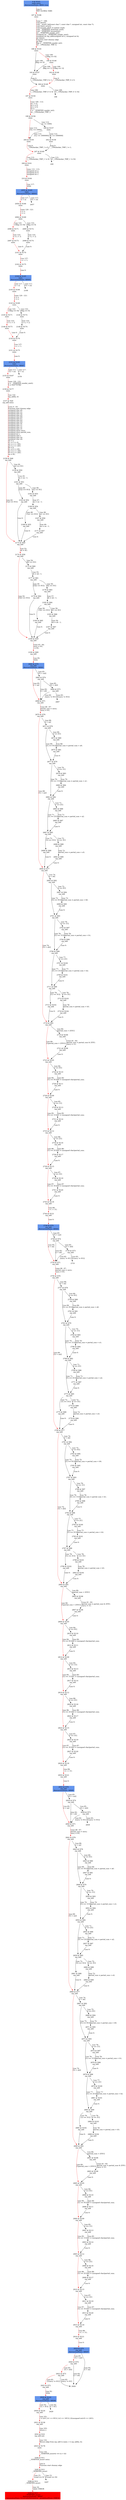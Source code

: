 digraph ARG {
node [style="filled" shape="box" color="white"]
0 [fillcolor="cornflowerblue" label="0 @ N141\nmain entry\nAbstractionState: ABS0: true\n" id="0"]
187 [label="187 @ N186\nmain\n" id="187"]
188 [label="188 @ N145\nmain\n" id="188"]
193 [label="193 @ N147\nmain\n" id="193"]
196 [label="196 @ N149\nmain\n" id="196"]
197 [label="197 @ N150\nmain\n" id="197"]
199 [label="199 @ N156\nmain\n" id="199"]
204 [label="204 @ N159\nmain\n" id="204"]
207 [label="207 @ N160\nmain\n" id="207"]
208 [label="208 @ N161\nmain\n" id="208"]
210 [label="210 @ N164\nmain\n" id="210"]
2055 [fillcolor="cornflowerblue" label="2055 @ N165\nmain\nAbstractionState: ABS63\n" id="2055"]
2056 [label="2056 @ N166\nmain\n" id="2056"]
2094 [label="2094 @ N169\nmain\n" id="2094"]
2096 [label="2096 @ N171\nmain\n" id="2096"]
2097 [label="2097 @ N173\nmain\n" id="2097"]
2101 [label="2101 @ N170\nmain\n" id="2101"]
2102 [label="2102 @ N175\nmain\n" id="2102"]
2104 [fillcolor="cornflowerblue" label="2104 @ N165\nmain\nAbstractionState: ABS65\n" id="2104"]
2105 [label="2105 @ N166\nmain\n" id="2105"]
2143 [label="2143 @ N169\nmain\n" id="2143"]
2145 [label="2145 @ N171\nmain\n" id="2145"]
2146 [label="2146 @ N173\nmain\n" id="2146"]
2150 [label="2150 @ N170\nmain\n" id="2150"]
2151 [label="2151 @ N175\nmain\n" id="2151"]
2153 [fillcolor="cornflowerblue" label="2153 @ N165\nmain\nAbstractionState: ABS67\n" id="2153"]
2155 [label="2155 @ N167\nmain\n" id="2155"]
2156 [label="2156 @ N177\nmain\n" id="2156"]
2157 [label="2157 @ N20\nmp_add entry\n" id="2157"]
2158 [label="2158 @ N48\nmp_add\n" id="2158"]
2173 [label="2173 @ N49\nmp_add\n" id="2173"]
2174 [label="2174 @ N58\nmp_add\n" id="2174"]
2189 [label="2189 @ N59\nmp_add\n" id="2189"]
2190 [label="2190 @ N69\nmp_add\n" id="2190"]
2660 [fillcolor="cornflowerblue" label="2660 @ N70\nmp_add\nAbstractionState: ABS81\n" id="2660"]
2668 [label="2668 @ N71\nmp_add\n" id="2668"]
2670 [label="2670 @ N76\nmp_add\n" id="2670"]
2694 [label="2694 @ N77\nmp_add\n" id="2694"]
2718 [label="2718 @ N91\nmp_add\n" id="2718"]
2723 [label="2723 @ N105\nmp_add\n" id="2723"]
2728 [label="2728 @ N109\nmp_add\n" id="2728"]
2733 [label="2733 @ N112\nmp_add\n" id="2733"]
2738 [label="2738 @ N115\nmp_add\n" id="2738"]
2743 [label="2743 @ N118\nmp_add\n" id="2743"]
2744 [label="2744 @ N121\nmp_add\n" id="2744"]
2746 [fillcolor="cornflowerblue" label="2746 @ N70\nmp_add\nAbstractionState: ABS83\n" id="2746"]
2754 [label="2754 @ N71\nmp_add\n" id="2754"]
2756 [label="2756 @ N76\nmp_add\n" id="2756"]
2780 [label="2780 @ N77\nmp_add\n" id="2780"]
2804 [label="2804 @ N91\nmp_add\n" id="2804"]
2809 [label="2809 @ N105\nmp_add\n" id="2809"]
2814 [label="2814 @ N109\nmp_add\n" id="2814"]
2819 [label="2819 @ N112\nmp_add\n" id="2819"]
2824 [label="2824 @ N115\nmp_add\n" id="2824"]
2829 [label="2829 @ N118\nmp_add\n" id="2829"]
2830 [label="2830 @ N121\nmp_add\n" id="2830"]
2832 [fillcolor="cornflowerblue" label="2832 @ N70\nmp_add\nAbstractionState: ABS85\n" id="2832"]
2840 [label="2840 @ N71\nmp_add\n" id="2840"]
2842 [label="2842 @ N76\nmp_add\n" id="2842"]
2866 [label="2866 @ N77\nmp_add\n" id="2866"]
2890 [label="2890 @ N91\nmp_add\n" id="2890"]
2895 [label="2895 @ N105\nmp_add\n" id="2895"]
2900 [label="2900 @ N109\nmp_add\n" id="2900"]
2905 [label="2905 @ N112\nmp_add\n" id="2905"]
2910 [label="2910 @ N115\nmp_add\n" id="2910"]
2915 [label="2915 @ N118\nmp_add\n" id="2915"]
2916 [label="2916 @ N121\nmp_add\n" id="2916"]
2918 [fillcolor="cornflowerblue" label="2918 @ N70\nmp_add\nAbstractionState: ABS87\n" id="2918"]
2920 [label="2920 @ N74\nmp_add\n" id="2920"]
2922 [label="2922 @ N73\nmp_add\n" id="2922"]
2925 [label="2925 @ N72\nmp_add\n" id="2925"]
2928 [fillcolor="cornflowerblue" label="2928 @ N122\nmp_add\nAbstractionState: ABS88\n" id="2928"]
2930 [label="2930 @ N124\nmp_add\n" id="2930"]
2931 [label="2931 @ N138\nmp_add\n" id="2931"]
2932 [label="2932 @ N19\nmp_add exit\n" id="2932"]
2933 [label="2933 @ N178\nmain\n" id="2933"]
3294 [label="3294 @ N11\n__VERIFIER_assert entry\n" id="3294"]
3295 [label="3295 @ N12\n__VERIFIER_assert\n" id="3295"]
3296 [label="3296 @ N14\n__VERIFIER_assert\n" id="3296"]
3299 [fillcolor="red" label="3299 @ N15\n__VERIFIER_assert\nAbstractionState: ABS97\n AutomatonState: ErrorLabelAutomaton: _predefinedState_ERROR\n" id="3299"]
2911 [label="2911 @ N119\nmp_add\n" id="2911"]
2913 [label="2913 @ N120\nmp_add\n" id="2913"]
2906 [label="2906 @ N116\nmp_add\n" id="2906"]
2908 [label="2908 @ N117\nmp_add\n" id="2908"]
2901 [label="2901 @ N113\nmp_add\n" id="2901"]
2903 [label="2903 @ N114\nmp_add\n" id="2903"]
2896 [label="2896 @ N110\nmp_add\n" id="2896"]
2898 [label="2898 @ N111\nmp_add\n" id="2898"]
2891 [label="2891 @ N106\nmp_add\n" id="2891"]
2893 [label="2893 @ N108\nmp_add\n" id="2893"]
2867 [label="2867 @ N92\nmp_add\n" id="2867"]
2873 [label="2873 @ N93\nmp_add\n" id="2873"]
2878 [label="2878 @ N96\nmp_add\n" id="2878"]
2883 [label="2883 @ N99\nmp_add\n" id="2883"]
2885 [label="2885 @ N102\nmp_add\n" id="2885"]
2884 [label="2884 @ N103\nmp_add\n" id="2884"]
2888 [label="2888 @ N104\nmp_add\n" id="2888"]
2879 [label="2879 @ N100\nmp_add\n" id="2879"]
2881 [label="2881 @ N101\nmp_add\n" id="2881"]
2874 [label="2874 @ N97\nmp_add\n" id="2874"]
2876 [label="2876 @ N98\nmp_add\n" id="2876"]
2869 [label="2869 @ N94\nmp_add\n" id="2869"]
2871 [label="2871 @ N95\nmp_add\n" id="2871"]
2843 [label="2843 @ N78\nmp_add\n" id="2843"]
2849 [label="2849 @ N79\nmp_add\n" id="2849"]
2854 [label="2854 @ N82\nmp_add\n" id="2854"]
2859 [label="2859 @ N85\nmp_add\n" id="2859"]
2861 [label="2861 @ N88\nmp_add\n" id="2861"]
2860 [label="2860 @ N89\nmp_add\n" id="2860"]
2864 [label="2864 @ N90\nmp_add\n" id="2864"]
2855 [label="2855 @ N86\nmp_add\n" id="2855"]
2857 [label="2857 @ N87\nmp_add\n" id="2857"]
2850 [label="2850 @ N83\nmp_add\n" id="2850"]
2852 [label="2852 @ N84\nmp_add\n" id="2852"]
2845 [label="2845 @ N80\nmp_add\n" id="2845"]
2847 [label="2847 @ N81\nmp_add\n" id="2847"]
2834 [label="2834 @ N74\nmp_add\n" id="2834"]
2836 [label="2836 @ N73\nmp_add\n" id="2836"]
2825 [label="2825 @ N119\nmp_add\n" id="2825"]
2827 [label="2827 @ N120\nmp_add\n" id="2827"]
2820 [label="2820 @ N116\nmp_add\n" id="2820"]
2822 [label="2822 @ N117\nmp_add\n" id="2822"]
2815 [label="2815 @ N113\nmp_add\n" id="2815"]
2817 [label="2817 @ N114\nmp_add\n" id="2817"]
2810 [label="2810 @ N110\nmp_add\n" id="2810"]
2812 [label="2812 @ N111\nmp_add\n" id="2812"]
2805 [label="2805 @ N106\nmp_add\n" id="2805"]
2807 [label="2807 @ N108\nmp_add\n" id="2807"]
2781 [label="2781 @ N92\nmp_add\n" id="2781"]
2787 [label="2787 @ N93\nmp_add\n" id="2787"]
2792 [label="2792 @ N96\nmp_add\n" id="2792"]
2797 [label="2797 @ N99\nmp_add\n" id="2797"]
2799 [label="2799 @ N102\nmp_add\n" id="2799"]
2798 [label="2798 @ N103\nmp_add\n" id="2798"]
2802 [label="2802 @ N104\nmp_add\n" id="2802"]
2793 [label="2793 @ N100\nmp_add\n" id="2793"]
2795 [label="2795 @ N101\nmp_add\n" id="2795"]
2788 [label="2788 @ N97\nmp_add\n" id="2788"]
2790 [label="2790 @ N98\nmp_add\n" id="2790"]
2783 [label="2783 @ N94\nmp_add\n" id="2783"]
2785 [label="2785 @ N95\nmp_add\n" id="2785"]
2757 [label="2757 @ N78\nmp_add\n" id="2757"]
2763 [label="2763 @ N79\nmp_add\n" id="2763"]
2768 [label="2768 @ N82\nmp_add\n" id="2768"]
2773 [label="2773 @ N85\nmp_add\n" id="2773"]
2775 [label="2775 @ N88\nmp_add\n" id="2775"]
2774 [label="2774 @ N89\nmp_add\n" id="2774"]
2778 [label="2778 @ N90\nmp_add\n" id="2778"]
2769 [label="2769 @ N86\nmp_add\n" id="2769"]
2771 [label="2771 @ N87\nmp_add\n" id="2771"]
2764 [label="2764 @ N83\nmp_add\n" id="2764"]
2766 [label="2766 @ N84\nmp_add\n" id="2766"]
2759 [label="2759 @ N80\nmp_add\n" id="2759"]
2761 [label="2761 @ N81\nmp_add\n" id="2761"]
2748 [label="2748 @ N74\nmp_add\n" id="2748"]
2750 [label="2750 @ N73\nmp_add\n" id="2750"]
2739 [label="2739 @ N119\nmp_add\n" id="2739"]
2741 [label="2741 @ N120\nmp_add\n" id="2741"]
2734 [label="2734 @ N116\nmp_add\n" id="2734"]
2736 [label="2736 @ N117\nmp_add\n" id="2736"]
2729 [label="2729 @ N113\nmp_add\n" id="2729"]
2731 [label="2731 @ N114\nmp_add\n" id="2731"]
2724 [label="2724 @ N110\nmp_add\n" id="2724"]
2726 [label="2726 @ N111\nmp_add\n" id="2726"]
2719 [label="2719 @ N106\nmp_add\n" id="2719"]
2721 [label="2721 @ N108\nmp_add\n" id="2721"]
2695 [label="2695 @ N92\nmp_add\n" id="2695"]
2701 [label="2701 @ N93\nmp_add\n" id="2701"]
2706 [label="2706 @ N96\nmp_add\n" id="2706"]
2711 [label="2711 @ N99\nmp_add\n" id="2711"]
2713 [label="2713 @ N102\nmp_add\n" id="2713"]
2712 [label="2712 @ N103\nmp_add\n" id="2712"]
2716 [label="2716 @ N104\nmp_add\n" id="2716"]
2707 [label="2707 @ N100\nmp_add\n" id="2707"]
2709 [label="2709 @ N101\nmp_add\n" id="2709"]
2702 [label="2702 @ N97\nmp_add\n" id="2702"]
2704 [label="2704 @ N98\nmp_add\n" id="2704"]
2697 [label="2697 @ N94\nmp_add\n" id="2697"]
2699 [label="2699 @ N95\nmp_add\n" id="2699"]
2671 [label="2671 @ N78\nmp_add\n" id="2671"]
2677 [label="2677 @ N79\nmp_add\n" id="2677"]
2682 [label="2682 @ N82\nmp_add\n" id="2682"]
2687 [label="2687 @ N85\nmp_add\n" id="2687"]
2689 [label="2689 @ N88\nmp_add\n" id="2689"]
2688 [label="2688 @ N89\nmp_add\n" id="2688"]
2692 [label="2692 @ N90\nmp_add\n" id="2692"]
2683 [label="2683 @ N86\nmp_add\n" id="2683"]
2685 [label="2685 @ N87\nmp_add\n" id="2685"]
2678 [label="2678 @ N83\nmp_add\n" id="2678"]
2680 [label="2680 @ N84\nmp_add\n" id="2680"]
2673 [label="2673 @ N80\nmp_add\n" id="2673"]
2675 [label="2675 @ N81\nmp_add\n" id="2675"]
2662 [label="2662 @ N74\nmp_add\n" id="2662"]
2664 [label="2664 @ N73\nmp_add\n" id="2664"]
2175 [label="2175 @ N60\nmp_add\n" id="2175"]
2177 [label="2177 @ N61\nmp_add\n" id="2177"]
2179 [label="2179 @ N62\nmp_add\n" id="2179"]
2178 [label="2178 @ N63\nmp_add\n" id="2178"]
2182 [label="2182 @ N64\nmp_add\n" id="2182"]
2184 [label="2184 @ N65\nmp_add\n" id="2184"]
2183 [label="2183 @ N66\nmp_add\n" id="2183"]
2187 [label="2187 @ N67\nmp_add\n" id="2187"]
2159 [label="2159 @ N50\nmp_add\n" id="2159"]
2161 [label="2161 @ N51\nmp_add\n" id="2161"]
2163 [label="2163 @ N52\nmp_add\n" id="2163"]
2162 [label="2162 @ N53\nmp_add\n" id="2162"]
2166 [label="2166 @ N54\nmp_add\n" id="2166"]
2168 [label="2168 @ N55\nmp_add\n" id="2168"]
2167 [label="2167 @ N56\nmp_add\n" id="2167"]
2171 [label="2171 @ N57\nmp_add\n" id="2171"]
2144 [label="2144 @ N172\nmain\n" id="2144"]
2148 [label="2148 @ N174\nmain\n" id="2148"]
2095 [label="2095 @ N172\nmain\n" id="2095"]
2099 [label="2099 @ N174\nmain\n" id="2099"]
200 [label="200 @ N157\nmain\n" id="200"]
202 [label="202 @ N158\nmain\n" id="202"]
190 [label="190 @ N146\nmain\n" id="190"]
192 [label="192 @ N148\nmain\n" id="192"]
0 -> 187 [color="red" label="Line 0: \lINIT GLOBAL VARS\l" id="0 -> 187"]
187 -> 188 [color="red" label="Lines 7 - 108: \lvoid abort();\lvoid __assert_fail(const char *, const char *, unsigned int, const char *);\lvoid reach_error();\lvoid assume_abort_if_not(int cond);\lvoid __VERIFIER_assert(int cond);\lvoid __VERIFIER_assume(int);\lint __VERIFIER_nondet_int();\lunsigned int __VERIFIER_nondet_uint();\lunsigned int mp_add(unsigned int a, unsigned int b);\lint main();\lFunction start dummy edge\lint flag;\lflag = __VERIFIER_nondet_int();\lint __CPAchecker_TMP_0;\l" id="187 -> 188"]
188 -> 190 [color="red" label="Line 108: \l[!(flag == 0)]\l" id="188 -> 190"]
188 -> 193 [label="Line 108: \l[flag == 0]\l" id="188 -> 193"]
193 -> 196 [label="Line 0: \l__CPAchecker_TMP_0 = 1;\l" id="193 -> 196"]
196 -> 197 [color="red" label="Line 108: \l[__CPAchecker_TMP_0 != 0]\l" id="196 -> 197"]
196 -> 198 [label="Line 108: \l[!(__CPAchecker_TMP_0 != 0)]\l" id="196 -> 198"]
197 -> 199 [color="red" label="Lines 109 - 113: \lint i = 0;\lint x = 0;\lint y = 0;\lint n;\ln = __VERIFIER_nondet_int();\lint __CPAchecker_TMP_1;\l" id="197 -> 199"]
199 -> 200 [label="Line 113: \l[n >= 1000]\l" id="199 -> 200"]
199 -> 204 [color="red" label="Line 113: \l[!(n >= 1000)]\l" id="199 -> 204"]
204 -> 207 [color="red" label="Line 0: \l__CPAchecker_TMP_1 = 0;\l" id="204 -> 207"]
207 -> 208 [color="red" label="Line 113: \l[__CPAchecker_TMP_1 != 0]\l" id="207 -> 208"]
207 -> 209 [label="Line 113: \l[!(__CPAchecker_TMP_1 != 0)]\l" id="207 -> 209"]
208 -> 210 [color="red" label="Lines 115 - 115: \lunsigned int a;\lunsigned int b;\lunsigned int r;\l" id="208 -> 210"]
210 -> 2055 [color="red" label="Line 117: \lwhile\l" id="210 -> 2055"]
2055 -> 2056 [color="red" label="Line 117: \l[i < n]\l" id="2055 -> 2056"]
2055 -> 2057 [label="Line 117: \l[!(i < n)]\l" id="2055 -> 2057"]
2056 -> 2094 [color="red" label="Lines 120 - 121: \lx = x;\ly = y;\l" id="2056 -> 2094"]
2094 -> 2095 [label="Line 122: \l[flag == 0]\l" id="2094 -> 2095"]
2094 -> 2096 [color="red" label="Line 122: \l[!(flag == 0)]\l" id="2094 -> 2096"]
2096 -> 2097 [color="red" label="Line 123: \lx = x + 3;\l" id="2096 -> 2097"]
2097 -> 2101 [color="red" label="Line 0: \l\l" id="2097 -> 2101"]
2101 -> 2102 [color="red" label="Line 127: \li = i + 1;\l" id="2101 -> 2102"]
2102 -> 2104 [color="red" label="Line 0: \l\l" id="2102 -> 2104"]
2104 -> 2105 [color="red" label="Line 117: \l[i < n]\l" id="2104 -> 2105"]
2104 -> 2106 [label="Line 117: \l[!(i < n)]\l" id="2104 -> 2106"]
2105 -> 2143 [color="red" label="Lines 120 - 121: \lx = x;\ly = y;\l" id="2105 -> 2143"]
2143 -> 2144 [label="Line 122: \l[flag == 0]\l" id="2143 -> 2144"]
2143 -> 2145 [color="red" label="Line 122: \l[!(flag == 0)]\l" id="2143 -> 2145"]
2145 -> 2146 [color="red" label="Line 123: \lx = x + 3;\l" id="2145 -> 2146"]
2146 -> 2150 [color="red" label="Line 0: \l\l" id="2146 -> 2150"]
2150 -> 2151 [color="red" label="Line 127: \li = i + 1;\l" id="2150 -> 2151"]
2151 -> 2153 [color="red" label="Line 0: \l\l" id="2151 -> 2153"]
2153 -> 2154 [label="Line 117: \l[i < n]\l" id="2153 -> 2154"]
2153 -> 2155 [color="red" label="Line 117: \l[!(i < n)]\l" id="2153 -> 2155"]
2155 -> 2156 [color="red" label="Lines 130 - 131: \la = __VERIFIER_nondet_uint();\lb = 234770789;\l" id="2155 -> 2156"]
2156 -> 2157 [color="red" label="Line 132: \lmp_add(a, b)\l" id="2156 -> 2157"]
2157 -> 2158 [color="red" label="Lines 0 - 43: \lFunction start dummy edge\lunsigned char a0;\lunsigned char a1;\lunsigned char a2;\lunsigned char a3;\lunsigned char b0;\lunsigned char b1;\lunsigned char b2;\lunsigned char b3;\lunsigned char r0;\lunsigned char r1;\lunsigned char r2;\lunsigned char r3;\lunsigned short carry;\lunsigned short partial_sum;\lunsigned int r;\lunsigned char i;\lunsigned char na;\lunsigned char nb;\la0 = a;\la1 = a >> 8;\la2 = a >> 16U;\la3 = a >> 24U;\lb0 = b;\lb1 = b >> 8U;\lb2 = b >> 16U;\lb3 = b >> 24U;\lna = 4U;\l" id="2157 -> 2158"]
2158 -> 2159 [label="Line 44: \l[a3 == 0U]\l" id="2158 -> 2159"]
2158 -> 2173 [color="red" label="Line 44: \l[!(a3 == 0U)]\l" id="2158 -> 2173"]
2173 -> 2174 [color="red" label="Line 53: \lnb = 4U;\l" id="2173 -> 2174"]
2174 -> 2175 [label="Line 54: \l[b3 == 0U]\l" id="2174 -> 2175"]
2174 -> 2189 [color="red" label="Line 54: \l[!(b3 == 0U)]\l" id="2174 -> 2189"]
2189 -> 2190 [color="red" label="Lines 63 - 64: \lcarry = 0U;\li = 0U;\l" id="2189 -> 2190"]
2190 -> 2660 [color="red" label="Line 65: \lwhile\l" id="2190 -> 2660"]
2660 -> 2662 [label="Line 65: \l[!(i < na)]\l" id="2660 -> 2662"]
2660 -> 2668 [color="red" label="Line 65: \l[i < na]\l" id="2660 -> 2668"]
2668 -> 2670 [color="red" label="Lines 66 - 67: \lpartial_sum = carry;\lcarry = 0U;\l" id="2668 -> 2670"]
2670 -> 2671 [label="Line 68: \l[i < na]\l" id="2670 -> 2671"]
2670 -> 2694 [color="red" label="Line 68: \l[!(i < na)]\l" id="2670 -> 2694"]
2694 -> 2695 [label="Line 74: \l[i < nb]\l" id="2694 -> 2695"]
2694 -> 2718 [color="red" label="Line 74: \l[!(i < nb)]\l" id="2694 -> 2718"]
2718 -> 2719 [label="Line 80: \l[partial_sum > 255U]\l" id="2718 -> 2719"]
2718 -> 2723 [color="red" label="Line 80: \l[!(partial_sum > 255U)]\l" id="2718 -> 2723"]
2723 -> 2724 [label="Line 84: \l[i == 0U]\l" id="2723 -> 2724"]
2723 -> 2728 [color="red" label="Line 84: \l[!(i == 0U)]\l" id="2723 -> 2728"]
2728 -> 2729 [label="Line 85: \l[i == 1U]\l" id="2728 -> 2729"]
2728 -> 2733 [color="red" label="Line 85: \l[!(i == 1U)]\l" id="2728 -> 2733"]
2733 -> 2734 [label="Line 86: \l[i == 2U]\l" id="2733 -> 2734"]
2733 -> 2738 [color="red" label="Line 86: \l[!(i == 2U)]\l" id="2733 -> 2738"]
2738 -> 2739 [label="Line 87: \l[i == 3U]\l" id="2738 -> 2739"]
2738 -> 2743 [color="red" label="Line 87: \l[!(i == 3U)]\l" id="2738 -> 2743"]
2743 -> 2744 [color="red" label="Line 89: \li = i + 1U;\l" id="2743 -> 2744"]
2744 -> 2746 [color="red" label="Line 0: \l\l" id="2744 -> 2746"]
2746 -> 2748 [label="Line 65: \l[!(i < na)]\l" id="2746 -> 2748"]
2746 -> 2754 [color="red" label="Line 65: \l[i < na]\l" id="2746 -> 2754"]
2754 -> 2756 [color="red" label="Lines 66 - 67: \lpartial_sum = carry;\lcarry = 0U;\l" id="2754 -> 2756"]
2756 -> 2757 [label="Line 68: \l[i < na]\l" id="2756 -> 2757"]
2756 -> 2780 [color="red" label="Line 68: \l[!(i < na)]\l" id="2756 -> 2780"]
2780 -> 2781 [label="Line 74: \l[i < nb]\l" id="2780 -> 2781"]
2780 -> 2804 [color="red" label="Line 74: \l[!(i < nb)]\l" id="2780 -> 2804"]
2804 -> 2805 [label="Line 80: \l[partial_sum > 255U]\l" id="2804 -> 2805"]
2804 -> 2809 [color="red" label="Line 80: \l[!(partial_sum > 255U)]\l" id="2804 -> 2809"]
2809 -> 2810 [label="Line 84: \l[i == 0U]\l" id="2809 -> 2810"]
2809 -> 2814 [color="red" label="Line 84: \l[!(i == 0U)]\l" id="2809 -> 2814"]
2814 -> 2815 [label="Line 85: \l[i == 1U]\l" id="2814 -> 2815"]
2814 -> 2819 [color="red" label="Line 85: \l[!(i == 1U)]\l" id="2814 -> 2819"]
2819 -> 2820 [label="Line 86: \l[i == 2U]\l" id="2819 -> 2820"]
2819 -> 2824 [color="red" label="Line 86: \l[!(i == 2U)]\l" id="2819 -> 2824"]
2824 -> 2825 [label="Line 87: \l[i == 3U]\l" id="2824 -> 2825"]
2824 -> 2829 [color="red" label="Line 87: \l[!(i == 3U)]\l" id="2824 -> 2829"]
2829 -> 2830 [color="red" label="Line 89: \li = i + 1U;\l" id="2829 -> 2830"]
2830 -> 2832 [color="red" label="Line 0: \l\l" id="2830 -> 2832"]
2832 -> 2834 [label="Line 65: \l[!(i < na)]\l" id="2832 -> 2834"]
2832 -> 2840 [color="red" label="Line 65: \l[i < na]\l" id="2832 -> 2840"]
2840 -> 2842 [color="red" label="Lines 66 - 67: \lpartial_sum = carry;\lcarry = 0U;\l" id="2840 -> 2842"]
2842 -> 2843 [label="Line 68: \l[i < na]\l" id="2842 -> 2843"]
2842 -> 2866 [color="red" label="Line 68: \l[!(i < na)]\l" id="2842 -> 2866"]
2866 -> 2867 [label="Line 74: \l[i < nb]\l" id="2866 -> 2867"]
2866 -> 2890 [color="red" label="Line 74: \l[!(i < nb)]\l" id="2866 -> 2890"]
2890 -> 2891 [label="Line 80: \l[partial_sum > 255U]\l" id="2890 -> 2891"]
2890 -> 2895 [color="red" label="Line 80: \l[!(partial_sum > 255U)]\l" id="2890 -> 2895"]
2895 -> 2896 [label="Line 84: \l[i == 0U]\l" id="2895 -> 2896"]
2895 -> 2900 [color="red" label="Line 84: \l[!(i == 0U)]\l" id="2895 -> 2900"]
2900 -> 2901 [label="Line 85: \l[i == 1U]\l" id="2900 -> 2901"]
2900 -> 2905 [color="red" label="Line 85: \l[!(i == 1U)]\l" id="2900 -> 2905"]
2905 -> 2906 [label="Line 86: \l[i == 2U]\l" id="2905 -> 2906"]
2905 -> 2910 [color="red" label="Line 86: \l[!(i == 2U)]\l" id="2905 -> 2910"]
2910 -> 2911 [label="Line 87: \l[i == 3U]\l" id="2910 -> 2911"]
2910 -> 2915 [color="red" label="Line 87: \l[!(i == 3U)]\l" id="2910 -> 2915"]
2915 -> 2916 [color="red" label="Line 89: \li = i + 1U;\l" id="2915 -> 2916"]
2916 -> 2918 [color="red" label="Line 0: \l\l" id="2916 -> 2918"]
2918 -> 2920 [color="red" label="Line 65: \l[!(i < na)]\l" id="2918 -> 2920"]
2918 -> 2926 [label="Line 65: \l[i < na]\l" id="2918 -> 2926"]
2920 -> 2922 [color="red" label="Line 65: \l[!(i < nb)]\l" id="2920 -> 2922"]
2920 -> 2926 [label="Line 65: \l[i < nb]\l" id="2920 -> 2926"]
2922 -> 2925 [color="red" label="Line 65: \l[!(carry != 0U)]\l" id="2922 -> 2925"]
2922 -> 2926 [label="Line 65: \l[carry != 0U]\l" id="2922 -> 2926"]
2925 -> 2928 [color="red" label="Line 92: \lwhile\l" id="2925 -> 2928"]
2928 -> 2929 [label="Line 92: \l[i < 4U]\l" id="2928 -> 2929"]
2928 -> 2930 [color="red" label="Line 92: \l[!(i < 4U)]\l" id="2928 -> 2930"]
2930 -> 2931 [color="red" label="Line 101: \lr = ((r0 | (r1 << 8U)) | (r2 << 16U)) | (((unsigned int)r3) << 24U);\l" id="2930 -> 2931"]
2931 -> 2932 [color="red" label="Line 103: \lreturn r;\l" id="2931 -> 2932"]
2932 -> 2933 [color="red" label="Line 132: \lReturn edge from mp_add to main: r = mp_add(a, b);\l" id="2932 -> 2933"]
2933 -> 3294 [color="red" label="Line 134: \l__VERIFIER_assert(r == (a + b))\l" id="2933 -> 3294"]
3294 -> 3295 [color="red" label="Line 0: \lFunction start dummy edge\l" id="3294 -> 3295"]
3295 -> 3296 [color="red" label="Line 15: \l[cond == 0]\l" id="3295 -> 3296"]
3295 -> 3297 [label="Line 15: \l[!(cond == 0)]\l" id="3295 -> 3297"]
3296 -> 3299 [color="red" label="Line 16: \lLabel: ERROR\l" id="3296 -> 3299"]
2911 -> 2913 [label="Line 87: \lr3 = (unsigned char)partial_sum;\l" id="2911 -> 2913"]
2913 -> 2915 [label="Line 0: \l\l" id="2913 -> 2915"]
2906 -> 2908 [label="Line 86: \lr2 = (unsigned char)partial_sum;\l" id="2906 -> 2908"]
2908 -> 2910 [label="Line 0: \l\l" id="2908 -> 2910"]
2901 -> 2903 [label="Line 85: \lr1 = (unsigned char)partial_sum;\l" id="2901 -> 2903"]
2903 -> 2905 [label="Line 0: \l\l" id="2903 -> 2905"]
2896 -> 2898 [label="Line 84: \lr0 = (unsigned char)partial_sum;\l" id="2896 -> 2898"]
2898 -> 2900 [label="Line 0: \l\l" id="2898 -> 2900"]
2891 -> 2893 [label="Lines 81 - 82: \lpartial_sum = partial_sum & 255U;\lcarry = 1U;\l" id="2891 -> 2893"]
2893 -> 2895 [label="Line 0: \l\l" id="2893 -> 2895"]
2867 -> 2869 [label="Line 75: \l[i == 0U]\l" id="2867 -> 2869"]
2867 -> 2873 [label="Line 75: \l[!(i == 0U)]\l" id="2867 -> 2873"]
2873 -> 2874 [label="Line 76: \l[i == 1U]\l" id="2873 -> 2874"]
2873 -> 2878 [label="Line 76: \l[!(i == 1U)]\l" id="2873 -> 2878"]
2878 -> 2879 [label="Line 77: \l[i == 2U]\l" id="2878 -> 2879"]
2878 -> 2883 [label="Line 77: \l[!(i == 2U)]\l" id="2878 -> 2883"]
2883 -> 2884 [label="Line 78: \l[i == 3U]\l" id="2883 -> 2884"]
2883 -> 2885 [label="Line 78: \l[!(i == 3U)]\l" id="2883 -> 2885"]
2885 -> 2890 [label="Line 0: \l\l" id="2885 -> 2890"]
2884 -> 2888 [label="Line 78: \lpartial_sum = partial_sum + b3;\l" id="2884 -> 2888"]
2888 -> 2890 [label="Line 0: \l\l" id="2888 -> 2890"]
2879 -> 2881 [label="Line 77: \lpartial_sum = partial_sum + b2;\l" id="2879 -> 2881"]
2881 -> 2883 [label="Line 0: \l\l" id="2881 -> 2883"]
2874 -> 2876 [label="Line 76: \lpartial_sum = partial_sum + b1;\l" id="2874 -> 2876"]
2876 -> 2878 [label="Line 0: \l\l" id="2876 -> 2878"]
2869 -> 2871 [label="Line 75: \lpartial_sum = partial_sum + b0;\l" id="2869 -> 2871"]
2871 -> 2873 [label="Line 0: \l\l" id="2871 -> 2873"]
2843 -> 2845 [label="Line 69: \l[i == 0U]\l" id="2843 -> 2845"]
2843 -> 2849 [label="Line 69: \l[!(i == 0U)]\l" id="2843 -> 2849"]
2849 -> 2850 [label="Line 70: \l[i == 1U]\l" id="2849 -> 2850"]
2849 -> 2854 [label="Line 70: \l[!(i == 1U)]\l" id="2849 -> 2854"]
2854 -> 2855 [label="Line 71: \l[i == 2U]\l" id="2854 -> 2855"]
2854 -> 2859 [label="Line 71: \l[!(i == 2U)]\l" id="2854 -> 2859"]
2859 -> 2860 [label="Line 72: \l[i == 3U]\l" id="2859 -> 2860"]
2859 -> 2861 [label="Line 72: \l[!(i == 3U)]\l" id="2859 -> 2861"]
2861 -> 2866 [label="Line 0: \l\l" id="2861 -> 2866"]
2860 -> 2864 [label="Line 72: \lpartial_sum = partial_sum + a3;\l" id="2860 -> 2864"]
2864 -> 2866 [label="Line 0: \l\l" id="2864 -> 2866"]
2855 -> 2857 [label="Line 71: \lpartial_sum = partial_sum + a2;\l" id="2855 -> 2857"]
2857 -> 2859 [label="Line 0: \l\l" id="2857 -> 2859"]
2850 -> 2852 [label="Line 70: \lpartial_sum = partial_sum + a1;\l" id="2850 -> 2852"]
2852 -> 2854 [label="Line 0: \l\l" id="2852 -> 2854"]
2845 -> 2847 [label="Line 69: \lpartial_sum = partial_sum + a0;\l" id="2845 -> 2847"]
2847 -> 2849 [label="Line 0: \l\l" id="2847 -> 2849"]
2834 -> 2836 [label="Line 65: \l[!(i < nb)]\l" id="2834 -> 2836"]
2834 -> 2840 [label="Line 65: \l[i < nb]\l" id="2834 -> 2840"]
2836 -> 2839 [label="Line 65: \l[!(carry != 0U)]\l" id="2836 -> 2839"]
2836 -> 2840 [label="Line 65: \l[carry != 0U]\l" id="2836 -> 2840"]
2825 -> 2827 [label="Line 87: \lr3 = (unsigned char)partial_sum;\l" id="2825 -> 2827"]
2827 -> 2829 [label="Line 0: \l\l" id="2827 -> 2829"]
2820 -> 2822 [label="Line 86: \lr2 = (unsigned char)partial_sum;\l" id="2820 -> 2822"]
2822 -> 2824 [label="Line 0: \l\l" id="2822 -> 2824"]
2815 -> 2817 [label="Line 85: \lr1 = (unsigned char)partial_sum;\l" id="2815 -> 2817"]
2817 -> 2819 [label="Line 0: \l\l" id="2817 -> 2819"]
2810 -> 2812 [label="Line 84: \lr0 = (unsigned char)partial_sum;\l" id="2810 -> 2812"]
2812 -> 2814 [label="Line 0: \l\l" id="2812 -> 2814"]
2805 -> 2807 [label="Lines 81 - 82: \lpartial_sum = partial_sum & 255U;\lcarry = 1U;\l" id="2805 -> 2807"]
2807 -> 2809 [label="Line 0: \l\l" id="2807 -> 2809"]
2781 -> 2783 [label="Line 75: \l[i == 0U]\l" id="2781 -> 2783"]
2781 -> 2787 [label="Line 75: \l[!(i == 0U)]\l" id="2781 -> 2787"]
2787 -> 2788 [label="Line 76: \l[i == 1U]\l" id="2787 -> 2788"]
2787 -> 2792 [label="Line 76: \l[!(i == 1U)]\l" id="2787 -> 2792"]
2792 -> 2793 [label="Line 77: \l[i == 2U]\l" id="2792 -> 2793"]
2792 -> 2797 [label="Line 77: \l[!(i == 2U)]\l" id="2792 -> 2797"]
2797 -> 2798 [label="Line 78: \l[i == 3U]\l" id="2797 -> 2798"]
2797 -> 2799 [label="Line 78: \l[!(i == 3U)]\l" id="2797 -> 2799"]
2799 -> 2804 [label="Line 0: \l\l" id="2799 -> 2804"]
2798 -> 2802 [label="Line 78: \lpartial_sum = partial_sum + b3;\l" id="2798 -> 2802"]
2802 -> 2804 [label="Line 0: \l\l" id="2802 -> 2804"]
2793 -> 2795 [label="Line 77: \lpartial_sum = partial_sum + b2;\l" id="2793 -> 2795"]
2795 -> 2797 [label="Line 0: \l\l" id="2795 -> 2797"]
2788 -> 2790 [label="Line 76: \lpartial_sum = partial_sum + b1;\l" id="2788 -> 2790"]
2790 -> 2792 [label="Line 0: \l\l" id="2790 -> 2792"]
2783 -> 2785 [label="Line 75: \lpartial_sum = partial_sum + b0;\l" id="2783 -> 2785"]
2785 -> 2787 [label="Line 0: \l\l" id="2785 -> 2787"]
2757 -> 2759 [label="Line 69: \l[i == 0U]\l" id="2757 -> 2759"]
2757 -> 2763 [label="Line 69: \l[!(i == 0U)]\l" id="2757 -> 2763"]
2763 -> 2764 [label="Line 70: \l[i == 1U]\l" id="2763 -> 2764"]
2763 -> 2768 [label="Line 70: \l[!(i == 1U)]\l" id="2763 -> 2768"]
2768 -> 2769 [label="Line 71: \l[i == 2U]\l" id="2768 -> 2769"]
2768 -> 2773 [label="Line 71: \l[!(i == 2U)]\l" id="2768 -> 2773"]
2773 -> 2774 [label="Line 72: \l[i == 3U]\l" id="2773 -> 2774"]
2773 -> 2775 [label="Line 72: \l[!(i == 3U)]\l" id="2773 -> 2775"]
2775 -> 2780 [label="Line 0: \l\l" id="2775 -> 2780"]
2774 -> 2778 [label="Line 72: \lpartial_sum = partial_sum + a3;\l" id="2774 -> 2778"]
2778 -> 2780 [label="Line 0: \l\l" id="2778 -> 2780"]
2769 -> 2771 [label="Line 71: \lpartial_sum = partial_sum + a2;\l" id="2769 -> 2771"]
2771 -> 2773 [label="Line 0: \l\l" id="2771 -> 2773"]
2764 -> 2766 [label="Line 70: \lpartial_sum = partial_sum + a1;\l" id="2764 -> 2766"]
2766 -> 2768 [label="Line 0: \l\l" id="2766 -> 2768"]
2759 -> 2761 [label="Line 69: \lpartial_sum = partial_sum + a0;\l" id="2759 -> 2761"]
2761 -> 2763 [label="Line 0: \l\l" id="2761 -> 2763"]
2748 -> 2750 [label="Line 65: \l[!(i < nb)]\l" id="2748 -> 2750"]
2748 -> 2754 [label="Line 65: \l[i < nb]\l" id="2748 -> 2754"]
2750 -> 2753 [label="Line 65: \l[!(carry != 0U)]\l" id="2750 -> 2753"]
2750 -> 2754 [label="Line 65: \l[carry != 0U]\l" id="2750 -> 2754"]
2739 -> 2741 [label="Line 87: \lr3 = (unsigned char)partial_sum;\l" id="2739 -> 2741"]
2741 -> 2743 [label="Line 0: \l\l" id="2741 -> 2743"]
2734 -> 2736 [label="Line 86: \lr2 = (unsigned char)partial_sum;\l" id="2734 -> 2736"]
2736 -> 2738 [label="Line 0: \l\l" id="2736 -> 2738"]
2729 -> 2731 [label="Line 85: \lr1 = (unsigned char)partial_sum;\l" id="2729 -> 2731"]
2731 -> 2733 [label="Line 0: \l\l" id="2731 -> 2733"]
2724 -> 2726 [label="Line 84: \lr0 = (unsigned char)partial_sum;\l" id="2724 -> 2726"]
2726 -> 2728 [label="Line 0: \l\l" id="2726 -> 2728"]
2719 -> 2721 [label="Lines 81 - 82: \lpartial_sum = partial_sum & 255U;\lcarry = 1U;\l" id="2719 -> 2721"]
2721 -> 2723 [label="Line 0: \l\l" id="2721 -> 2723"]
2695 -> 2697 [label="Line 75: \l[i == 0U]\l" id="2695 -> 2697"]
2695 -> 2701 [label="Line 75: \l[!(i == 0U)]\l" id="2695 -> 2701"]
2701 -> 2702 [label="Line 76: \l[i == 1U]\l" id="2701 -> 2702"]
2701 -> 2706 [label="Line 76: \l[!(i == 1U)]\l" id="2701 -> 2706"]
2706 -> 2707 [label="Line 77: \l[i == 2U]\l" id="2706 -> 2707"]
2706 -> 2711 [label="Line 77: \l[!(i == 2U)]\l" id="2706 -> 2711"]
2711 -> 2712 [label="Line 78: \l[i == 3U]\l" id="2711 -> 2712"]
2711 -> 2713 [label="Line 78: \l[!(i == 3U)]\l" id="2711 -> 2713"]
2713 -> 2718 [label="Line 0: \l\l" id="2713 -> 2718"]
2712 -> 2716 [label="Line 78: \lpartial_sum = partial_sum + b3;\l" id="2712 -> 2716"]
2716 -> 2718 [label="Line 0: \l\l" id="2716 -> 2718"]
2707 -> 2709 [label="Line 77: \lpartial_sum = partial_sum + b2;\l" id="2707 -> 2709"]
2709 -> 2711 [label="Line 0: \l\l" id="2709 -> 2711"]
2702 -> 2704 [label="Line 76: \lpartial_sum = partial_sum + b1;\l" id="2702 -> 2704"]
2704 -> 2706 [label="Line 0: \l\l" id="2704 -> 2706"]
2697 -> 2699 [label="Line 75: \lpartial_sum = partial_sum + b0;\l" id="2697 -> 2699"]
2699 -> 2701 [label="Line 0: \l\l" id="2699 -> 2701"]
2671 -> 2673 [label="Line 69: \l[i == 0U]\l" id="2671 -> 2673"]
2671 -> 2677 [label="Line 69: \l[!(i == 0U)]\l" id="2671 -> 2677"]
2677 -> 2678 [label="Line 70: \l[i == 1U]\l" id="2677 -> 2678"]
2677 -> 2682 [label="Line 70: \l[!(i == 1U)]\l" id="2677 -> 2682"]
2682 -> 2683 [label="Line 71: \l[i == 2U]\l" id="2682 -> 2683"]
2682 -> 2687 [label="Line 71: \l[!(i == 2U)]\l" id="2682 -> 2687"]
2687 -> 2688 [label="Line 72: \l[i == 3U]\l" id="2687 -> 2688"]
2687 -> 2689 [label="Line 72: \l[!(i == 3U)]\l" id="2687 -> 2689"]
2689 -> 2694 [label="Line 0: \l\l" id="2689 -> 2694"]
2688 -> 2692 [label="Line 72: \lpartial_sum = partial_sum + a3;\l" id="2688 -> 2692"]
2692 -> 2694 [label="Line 0: \l\l" id="2692 -> 2694"]
2683 -> 2685 [label="Line 71: \lpartial_sum = partial_sum + a2;\l" id="2683 -> 2685"]
2685 -> 2687 [label="Line 0: \l\l" id="2685 -> 2687"]
2678 -> 2680 [label="Line 70: \lpartial_sum = partial_sum + a1;\l" id="2678 -> 2680"]
2680 -> 2682 [label="Line 0: \l\l" id="2680 -> 2682"]
2673 -> 2675 [label="Line 69: \lpartial_sum = partial_sum + a0;\l" id="2673 -> 2675"]
2675 -> 2677 [label="Line 0: \l\l" id="2675 -> 2677"]
2662 -> 2664 [label="Line 65: \l[!(i < nb)]\l" id="2662 -> 2664"]
2662 -> 2668 [label="Line 65: \l[i < nb]\l" id="2662 -> 2668"]
2664 -> 2667 [label="Line 65: \l[!(carry != 0U)]\l" id="2664 -> 2667"]
2664 -> 2668 [label="Line 65: \l[carry != 0U]\l" id="2664 -> 2668"]
2175 -> 2177 [label="Line 55: \lnb = nb - 1;\l" id="2175 -> 2177"]
2177 -> 2178 [label="Line 56: \l[b2 == 0U]\l" id="2177 -> 2178"]
2177 -> 2179 [label="Line 56: \l[!(b2 == 0U)]\l" id="2177 -> 2179"]
2179 -> 2189 [label="Line 0: \l\l" id="2179 -> 2189"]
2178 -> 2182 [label="Line 57: \lnb = nb - 1;\l" id="2178 -> 2182"]
2182 -> 2183 [label="Line 58: \l[b1 == 0U]\l" id="2182 -> 2183"]
2182 -> 2184 [label="Line 58: \l[!(b1 == 0U)]\l" id="2182 -> 2184"]
2184 -> 2189 [label="Line 0: \l\l" id="2184 -> 2189"]
2183 -> 2187 [label="Line 59: \lnb = nb - 1;\l" id="2183 -> 2187"]
2187 -> 2189 [label="Line 0: \l\l" id="2187 -> 2189"]
2159 -> 2161 [label="Line 45: \lna = na - 1;\l" id="2159 -> 2161"]
2161 -> 2162 [label="Line 46: \l[a2 == 0U]\l" id="2161 -> 2162"]
2161 -> 2163 [label="Line 46: \l[!(a2 == 0U)]\l" id="2161 -> 2163"]
2163 -> 2173 [label="Line 0: \l\l" id="2163 -> 2173"]
2162 -> 2166 [label="Line 47: \lna = na - 1;\l" id="2162 -> 2166"]
2166 -> 2167 [label="Line 48: \l[a1 == 0U]\l" id="2166 -> 2167"]
2166 -> 2168 [label="Line 48: \l[!(a1 == 0U)]\l" id="2166 -> 2168"]
2168 -> 2173 [label="Line 0: \l\l" id="2168 -> 2173"]
2167 -> 2171 [label="Line 49: \lna = na - 1;\l" id="2167 -> 2171"]
2171 -> 2173 [label="Line 0: \l\l" id="2171 -> 2173"]
2144 -> 2148 [label="Line 125: \ly = y + 2;\l" id="2144 -> 2148"]
2148 -> 2150 [label="Line 0: \l\l" id="2148 -> 2150"]
2095 -> 2099 [label="Line 125: \ly = y + 2;\l" id="2095 -> 2099"]
2099 -> 2101 [label="Line 0: \l\l" id="2099 -> 2101"]
200 -> 202 [label="Line 113: \l[n <= 1000000]\l" id="200 -> 202"]
200 -> 204 [label="Line 113: \l[!(n <= 1000000)]\l" id="200 -> 204"]
202 -> 207 [label="Line 0: \l__CPAchecker_TMP_1 = 1;\l" id="202 -> 207"]
190 -> 192 [color="red" label="Line 108: \l[!(flag == 1)]\l" id="190 -> 192"]
190 -> 193 [label="Line 108: \l[flag == 1]\l" id="190 -> 193"]
192 -> 196 [color="red" label="Line 0: \l__CPAchecker_TMP_0 = 0;\l" id="192 -> 196"]
}

